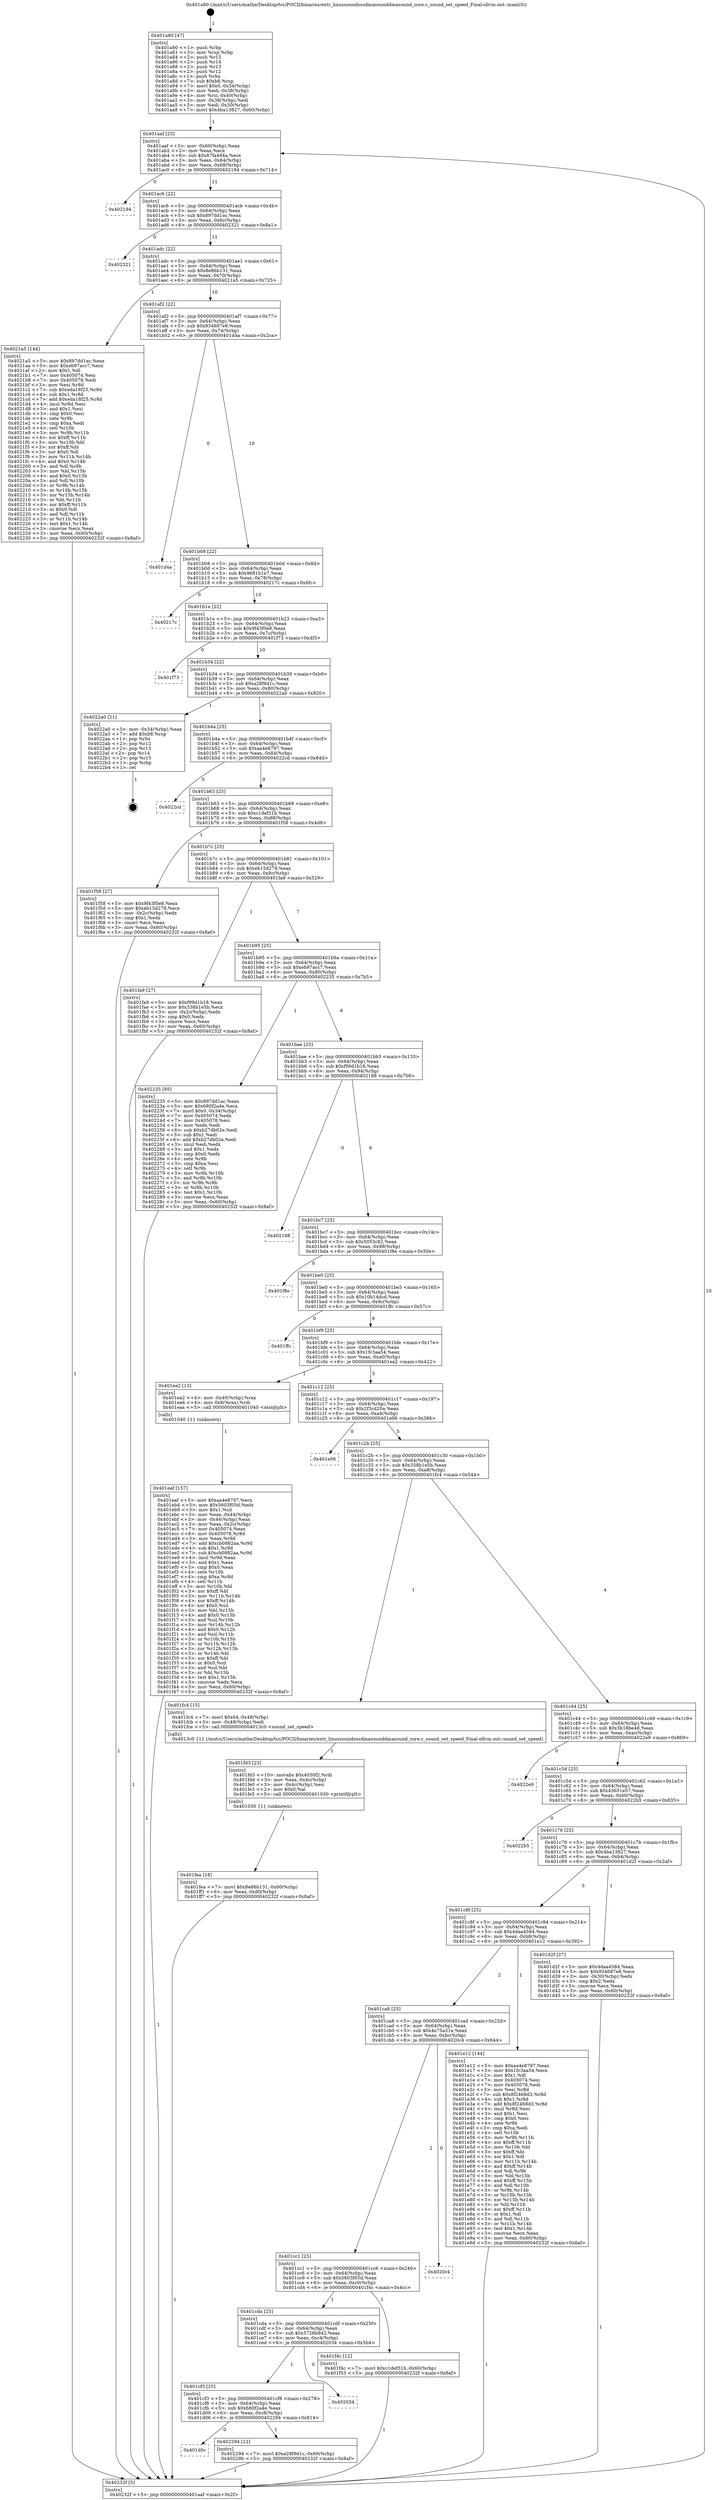digraph "0x401a80" {
  label = "0x401a80 (/mnt/c/Users/mathe/Desktop/tcc/POCII/binaries/extr_linuxsoundossdmasounddmasound_core.c_sound_set_speed_Final-ollvm.out::main(0))"
  labelloc = "t"
  node[shape=record]

  Entry [label="",width=0.3,height=0.3,shape=circle,fillcolor=black,style=filled]
  "0x401aaf" [label="{
     0x401aaf [23]\l
     | [instrs]\l
     &nbsp;&nbsp;0x401aaf \<+3\>: mov -0x60(%rbp),%eax\l
     &nbsp;&nbsp;0x401ab2 \<+2\>: mov %eax,%ecx\l
     &nbsp;&nbsp;0x401ab4 \<+6\>: sub $0x87fa494a,%ecx\l
     &nbsp;&nbsp;0x401aba \<+3\>: mov %eax,-0x64(%rbp)\l
     &nbsp;&nbsp;0x401abd \<+3\>: mov %ecx,-0x68(%rbp)\l
     &nbsp;&nbsp;0x401ac0 \<+6\>: je 0000000000402194 \<main+0x714\>\l
  }"]
  "0x402194" [label="{
     0x402194\l
  }", style=dashed]
  "0x401ac6" [label="{
     0x401ac6 [22]\l
     | [instrs]\l
     &nbsp;&nbsp;0x401ac6 \<+5\>: jmp 0000000000401acb \<main+0x4b\>\l
     &nbsp;&nbsp;0x401acb \<+3\>: mov -0x64(%rbp),%eax\l
     &nbsp;&nbsp;0x401ace \<+5\>: sub $0x897dd1ac,%eax\l
     &nbsp;&nbsp;0x401ad3 \<+3\>: mov %eax,-0x6c(%rbp)\l
     &nbsp;&nbsp;0x401ad6 \<+6\>: je 0000000000402321 \<main+0x8a1\>\l
  }"]
  Exit [label="",width=0.3,height=0.3,shape=circle,fillcolor=black,style=filled,peripheries=2]
  "0x402321" [label="{
     0x402321\l
  }", style=dashed]
  "0x401adc" [label="{
     0x401adc [22]\l
     | [instrs]\l
     &nbsp;&nbsp;0x401adc \<+5\>: jmp 0000000000401ae1 \<main+0x61\>\l
     &nbsp;&nbsp;0x401ae1 \<+3\>: mov -0x64(%rbp),%eax\l
     &nbsp;&nbsp;0x401ae4 \<+5\>: sub $0x8e86b131,%eax\l
     &nbsp;&nbsp;0x401ae9 \<+3\>: mov %eax,-0x70(%rbp)\l
     &nbsp;&nbsp;0x401aec \<+6\>: je 00000000004021a5 \<main+0x725\>\l
  }"]
  "0x401d0c" [label="{
     0x401d0c\l
  }", style=dashed]
  "0x4021a5" [label="{
     0x4021a5 [144]\l
     | [instrs]\l
     &nbsp;&nbsp;0x4021a5 \<+5\>: mov $0x897dd1ac,%eax\l
     &nbsp;&nbsp;0x4021aa \<+5\>: mov $0xeb97acc7,%ecx\l
     &nbsp;&nbsp;0x4021af \<+2\>: mov $0x1,%dl\l
     &nbsp;&nbsp;0x4021b1 \<+7\>: mov 0x405074,%esi\l
     &nbsp;&nbsp;0x4021b8 \<+7\>: mov 0x405078,%edi\l
     &nbsp;&nbsp;0x4021bf \<+3\>: mov %esi,%r8d\l
     &nbsp;&nbsp;0x4021c2 \<+7\>: sub $0xeda18f25,%r8d\l
     &nbsp;&nbsp;0x4021c9 \<+4\>: sub $0x1,%r8d\l
     &nbsp;&nbsp;0x4021cd \<+7\>: add $0xeda18f25,%r8d\l
     &nbsp;&nbsp;0x4021d4 \<+4\>: imul %r8d,%esi\l
     &nbsp;&nbsp;0x4021d8 \<+3\>: and $0x1,%esi\l
     &nbsp;&nbsp;0x4021db \<+3\>: cmp $0x0,%esi\l
     &nbsp;&nbsp;0x4021de \<+4\>: sete %r9b\l
     &nbsp;&nbsp;0x4021e2 \<+3\>: cmp $0xa,%edi\l
     &nbsp;&nbsp;0x4021e5 \<+4\>: setl %r10b\l
     &nbsp;&nbsp;0x4021e9 \<+3\>: mov %r9b,%r11b\l
     &nbsp;&nbsp;0x4021ec \<+4\>: xor $0xff,%r11b\l
     &nbsp;&nbsp;0x4021f0 \<+3\>: mov %r10b,%bl\l
     &nbsp;&nbsp;0x4021f3 \<+3\>: xor $0xff,%bl\l
     &nbsp;&nbsp;0x4021f6 \<+3\>: xor $0x0,%dl\l
     &nbsp;&nbsp;0x4021f9 \<+3\>: mov %r11b,%r14b\l
     &nbsp;&nbsp;0x4021fc \<+4\>: and $0x0,%r14b\l
     &nbsp;&nbsp;0x402200 \<+3\>: and %dl,%r9b\l
     &nbsp;&nbsp;0x402203 \<+3\>: mov %bl,%r15b\l
     &nbsp;&nbsp;0x402206 \<+4\>: and $0x0,%r15b\l
     &nbsp;&nbsp;0x40220a \<+3\>: and %dl,%r10b\l
     &nbsp;&nbsp;0x40220d \<+3\>: or %r9b,%r14b\l
     &nbsp;&nbsp;0x402210 \<+3\>: or %r10b,%r15b\l
     &nbsp;&nbsp;0x402213 \<+3\>: xor %r15b,%r14b\l
     &nbsp;&nbsp;0x402216 \<+3\>: or %bl,%r11b\l
     &nbsp;&nbsp;0x402219 \<+4\>: xor $0xff,%r11b\l
     &nbsp;&nbsp;0x40221d \<+3\>: or $0x0,%dl\l
     &nbsp;&nbsp;0x402220 \<+3\>: and %dl,%r11b\l
     &nbsp;&nbsp;0x402223 \<+3\>: or %r11b,%r14b\l
     &nbsp;&nbsp;0x402226 \<+4\>: test $0x1,%r14b\l
     &nbsp;&nbsp;0x40222a \<+3\>: cmovne %ecx,%eax\l
     &nbsp;&nbsp;0x40222d \<+3\>: mov %eax,-0x60(%rbp)\l
     &nbsp;&nbsp;0x402230 \<+5\>: jmp 000000000040232f \<main+0x8af\>\l
  }"]
  "0x401af2" [label="{
     0x401af2 [22]\l
     | [instrs]\l
     &nbsp;&nbsp;0x401af2 \<+5\>: jmp 0000000000401af7 \<main+0x77\>\l
     &nbsp;&nbsp;0x401af7 \<+3\>: mov -0x64(%rbp),%eax\l
     &nbsp;&nbsp;0x401afa \<+5\>: sub $0x934687e8,%eax\l
     &nbsp;&nbsp;0x401aff \<+3\>: mov %eax,-0x74(%rbp)\l
     &nbsp;&nbsp;0x401b02 \<+6\>: je 0000000000401d4a \<main+0x2ca\>\l
  }"]
  "0x402294" [label="{
     0x402294 [12]\l
     | [instrs]\l
     &nbsp;&nbsp;0x402294 \<+7\>: movl $0xa28f9d1c,-0x60(%rbp)\l
     &nbsp;&nbsp;0x40229b \<+5\>: jmp 000000000040232f \<main+0x8af\>\l
  }"]
  "0x401d4a" [label="{
     0x401d4a\l
  }", style=dashed]
  "0x401b08" [label="{
     0x401b08 [22]\l
     | [instrs]\l
     &nbsp;&nbsp;0x401b08 \<+5\>: jmp 0000000000401b0d \<main+0x8d\>\l
     &nbsp;&nbsp;0x401b0d \<+3\>: mov -0x64(%rbp),%eax\l
     &nbsp;&nbsp;0x401b10 \<+5\>: sub $0x9681b1e7,%eax\l
     &nbsp;&nbsp;0x401b15 \<+3\>: mov %eax,-0x78(%rbp)\l
     &nbsp;&nbsp;0x401b18 \<+6\>: je 000000000040217c \<main+0x6fc\>\l
  }"]
  "0x401cf3" [label="{
     0x401cf3 [25]\l
     | [instrs]\l
     &nbsp;&nbsp;0x401cf3 \<+5\>: jmp 0000000000401cf8 \<main+0x278\>\l
     &nbsp;&nbsp;0x401cf8 \<+3\>: mov -0x64(%rbp),%eax\l
     &nbsp;&nbsp;0x401cfb \<+5\>: sub $0x680f2a4e,%eax\l
     &nbsp;&nbsp;0x401d00 \<+6\>: mov %eax,-0xc8(%rbp)\l
     &nbsp;&nbsp;0x401d06 \<+6\>: je 0000000000402294 \<main+0x814\>\l
  }"]
  "0x40217c" [label="{
     0x40217c\l
  }", style=dashed]
  "0x401b1e" [label="{
     0x401b1e [22]\l
     | [instrs]\l
     &nbsp;&nbsp;0x401b1e \<+5\>: jmp 0000000000401b23 \<main+0xa3\>\l
     &nbsp;&nbsp;0x401b23 \<+3\>: mov -0x64(%rbp),%eax\l
     &nbsp;&nbsp;0x401b26 \<+5\>: sub $0x9f43f0e8,%eax\l
     &nbsp;&nbsp;0x401b2b \<+3\>: mov %eax,-0x7c(%rbp)\l
     &nbsp;&nbsp;0x401b2e \<+6\>: je 0000000000401f73 \<main+0x4f3\>\l
  }"]
  "0x402034" [label="{
     0x402034\l
  }", style=dashed]
  "0x401f73" [label="{
     0x401f73\l
  }", style=dashed]
  "0x401b34" [label="{
     0x401b34 [22]\l
     | [instrs]\l
     &nbsp;&nbsp;0x401b34 \<+5\>: jmp 0000000000401b39 \<main+0xb9\>\l
     &nbsp;&nbsp;0x401b39 \<+3\>: mov -0x64(%rbp),%eax\l
     &nbsp;&nbsp;0x401b3c \<+5\>: sub $0xa28f9d1c,%eax\l
     &nbsp;&nbsp;0x401b41 \<+3\>: mov %eax,-0x80(%rbp)\l
     &nbsp;&nbsp;0x401b44 \<+6\>: je 00000000004022a0 \<main+0x820\>\l
  }"]
  "0x401fea" [label="{
     0x401fea [18]\l
     | [instrs]\l
     &nbsp;&nbsp;0x401fea \<+7\>: movl $0x8e86b131,-0x60(%rbp)\l
     &nbsp;&nbsp;0x401ff1 \<+6\>: mov %eax,-0xd0(%rbp)\l
     &nbsp;&nbsp;0x401ff7 \<+5\>: jmp 000000000040232f \<main+0x8af\>\l
  }"]
  "0x4022a0" [label="{
     0x4022a0 [21]\l
     | [instrs]\l
     &nbsp;&nbsp;0x4022a0 \<+3\>: mov -0x34(%rbp),%eax\l
     &nbsp;&nbsp;0x4022a3 \<+7\>: add $0xb8,%rsp\l
     &nbsp;&nbsp;0x4022aa \<+1\>: pop %rbx\l
     &nbsp;&nbsp;0x4022ab \<+2\>: pop %r12\l
     &nbsp;&nbsp;0x4022ad \<+2\>: pop %r13\l
     &nbsp;&nbsp;0x4022af \<+2\>: pop %r14\l
     &nbsp;&nbsp;0x4022b1 \<+2\>: pop %r15\l
     &nbsp;&nbsp;0x4022b3 \<+1\>: pop %rbp\l
     &nbsp;&nbsp;0x4022b4 \<+1\>: ret\l
  }"]
  "0x401b4a" [label="{
     0x401b4a [25]\l
     | [instrs]\l
     &nbsp;&nbsp;0x401b4a \<+5\>: jmp 0000000000401b4f \<main+0xcf\>\l
     &nbsp;&nbsp;0x401b4f \<+3\>: mov -0x64(%rbp),%eax\l
     &nbsp;&nbsp;0x401b52 \<+5\>: sub $0xaa4e8797,%eax\l
     &nbsp;&nbsp;0x401b57 \<+6\>: mov %eax,-0x84(%rbp)\l
     &nbsp;&nbsp;0x401b5d \<+6\>: je 00000000004022cd \<main+0x84d\>\l
  }"]
  "0x401fd3" [label="{
     0x401fd3 [23]\l
     | [instrs]\l
     &nbsp;&nbsp;0x401fd3 \<+10\>: movabs $0x4030f2,%rdi\l
     &nbsp;&nbsp;0x401fdd \<+3\>: mov %eax,-0x4c(%rbp)\l
     &nbsp;&nbsp;0x401fe0 \<+3\>: mov -0x4c(%rbp),%esi\l
     &nbsp;&nbsp;0x401fe3 \<+2\>: mov $0x0,%al\l
     &nbsp;&nbsp;0x401fe5 \<+5\>: call 0000000000401030 \<printf@plt\>\l
     | [calls]\l
     &nbsp;&nbsp;0x401030 \{1\} (unknown)\l
  }"]
  "0x4022cd" [label="{
     0x4022cd\l
  }", style=dashed]
  "0x401b63" [label="{
     0x401b63 [25]\l
     | [instrs]\l
     &nbsp;&nbsp;0x401b63 \<+5\>: jmp 0000000000401b68 \<main+0xe8\>\l
     &nbsp;&nbsp;0x401b68 \<+3\>: mov -0x64(%rbp),%eax\l
     &nbsp;&nbsp;0x401b6b \<+5\>: sub $0xc1def31b,%eax\l
     &nbsp;&nbsp;0x401b70 \<+6\>: mov %eax,-0x88(%rbp)\l
     &nbsp;&nbsp;0x401b76 \<+6\>: je 0000000000401f58 \<main+0x4d8\>\l
  }"]
  "0x401cda" [label="{
     0x401cda [25]\l
     | [instrs]\l
     &nbsp;&nbsp;0x401cda \<+5\>: jmp 0000000000401cdf \<main+0x25f\>\l
     &nbsp;&nbsp;0x401cdf \<+3\>: mov -0x64(%rbp),%eax\l
     &nbsp;&nbsp;0x401ce2 \<+5\>: sub $0x5728b942,%eax\l
     &nbsp;&nbsp;0x401ce7 \<+6\>: mov %eax,-0xc4(%rbp)\l
     &nbsp;&nbsp;0x401ced \<+6\>: je 0000000000402034 \<main+0x5b4\>\l
  }"]
  "0x401f58" [label="{
     0x401f58 [27]\l
     | [instrs]\l
     &nbsp;&nbsp;0x401f58 \<+5\>: mov $0x9f43f0e8,%eax\l
     &nbsp;&nbsp;0x401f5d \<+5\>: mov $0xeb15d279,%ecx\l
     &nbsp;&nbsp;0x401f62 \<+3\>: mov -0x2c(%rbp),%edx\l
     &nbsp;&nbsp;0x401f65 \<+3\>: cmp $0x1,%edx\l
     &nbsp;&nbsp;0x401f68 \<+3\>: cmovl %ecx,%eax\l
     &nbsp;&nbsp;0x401f6b \<+3\>: mov %eax,-0x60(%rbp)\l
     &nbsp;&nbsp;0x401f6e \<+5\>: jmp 000000000040232f \<main+0x8af\>\l
  }"]
  "0x401b7c" [label="{
     0x401b7c [25]\l
     | [instrs]\l
     &nbsp;&nbsp;0x401b7c \<+5\>: jmp 0000000000401b81 \<main+0x101\>\l
     &nbsp;&nbsp;0x401b81 \<+3\>: mov -0x64(%rbp),%eax\l
     &nbsp;&nbsp;0x401b84 \<+5\>: sub $0xeb15d279,%eax\l
     &nbsp;&nbsp;0x401b89 \<+6\>: mov %eax,-0x8c(%rbp)\l
     &nbsp;&nbsp;0x401b8f \<+6\>: je 0000000000401fa9 \<main+0x529\>\l
  }"]
  "0x401f4c" [label="{
     0x401f4c [12]\l
     | [instrs]\l
     &nbsp;&nbsp;0x401f4c \<+7\>: movl $0xc1def31b,-0x60(%rbp)\l
     &nbsp;&nbsp;0x401f53 \<+5\>: jmp 000000000040232f \<main+0x8af\>\l
  }"]
  "0x401fa9" [label="{
     0x401fa9 [27]\l
     | [instrs]\l
     &nbsp;&nbsp;0x401fa9 \<+5\>: mov $0xf99d1b18,%eax\l
     &nbsp;&nbsp;0x401fae \<+5\>: mov $0x338b1e5b,%ecx\l
     &nbsp;&nbsp;0x401fb3 \<+3\>: mov -0x2c(%rbp),%edx\l
     &nbsp;&nbsp;0x401fb6 \<+3\>: cmp $0x0,%edx\l
     &nbsp;&nbsp;0x401fb9 \<+3\>: cmove %ecx,%eax\l
     &nbsp;&nbsp;0x401fbc \<+3\>: mov %eax,-0x60(%rbp)\l
     &nbsp;&nbsp;0x401fbf \<+5\>: jmp 000000000040232f \<main+0x8af\>\l
  }"]
  "0x401b95" [label="{
     0x401b95 [25]\l
     | [instrs]\l
     &nbsp;&nbsp;0x401b95 \<+5\>: jmp 0000000000401b9a \<main+0x11a\>\l
     &nbsp;&nbsp;0x401b9a \<+3\>: mov -0x64(%rbp),%eax\l
     &nbsp;&nbsp;0x401b9d \<+5\>: sub $0xeb97acc7,%eax\l
     &nbsp;&nbsp;0x401ba2 \<+6\>: mov %eax,-0x90(%rbp)\l
     &nbsp;&nbsp;0x401ba8 \<+6\>: je 0000000000402235 \<main+0x7b5\>\l
  }"]
  "0x401cc1" [label="{
     0x401cc1 [25]\l
     | [instrs]\l
     &nbsp;&nbsp;0x401cc1 \<+5\>: jmp 0000000000401cc6 \<main+0x246\>\l
     &nbsp;&nbsp;0x401cc6 \<+3\>: mov -0x64(%rbp),%eax\l
     &nbsp;&nbsp;0x401cc9 \<+5\>: sub $0x5603f05d,%eax\l
     &nbsp;&nbsp;0x401cce \<+6\>: mov %eax,-0xc0(%rbp)\l
     &nbsp;&nbsp;0x401cd4 \<+6\>: je 0000000000401f4c \<main+0x4cc\>\l
  }"]
  "0x402235" [label="{
     0x402235 [95]\l
     | [instrs]\l
     &nbsp;&nbsp;0x402235 \<+5\>: mov $0x897dd1ac,%eax\l
     &nbsp;&nbsp;0x40223a \<+5\>: mov $0x680f2a4e,%ecx\l
     &nbsp;&nbsp;0x40223f \<+7\>: movl $0x0,-0x34(%rbp)\l
     &nbsp;&nbsp;0x402246 \<+7\>: mov 0x405074,%edx\l
     &nbsp;&nbsp;0x40224d \<+7\>: mov 0x405078,%esi\l
     &nbsp;&nbsp;0x402254 \<+2\>: mov %edx,%edi\l
     &nbsp;&nbsp;0x402256 \<+6\>: sub $0xb27db02e,%edi\l
     &nbsp;&nbsp;0x40225c \<+3\>: sub $0x1,%edi\l
     &nbsp;&nbsp;0x40225f \<+6\>: add $0xb27db02e,%edi\l
     &nbsp;&nbsp;0x402265 \<+3\>: imul %edi,%edx\l
     &nbsp;&nbsp;0x402268 \<+3\>: and $0x1,%edx\l
     &nbsp;&nbsp;0x40226b \<+3\>: cmp $0x0,%edx\l
     &nbsp;&nbsp;0x40226e \<+4\>: sete %r8b\l
     &nbsp;&nbsp;0x402272 \<+3\>: cmp $0xa,%esi\l
     &nbsp;&nbsp;0x402275 \<+4\>: setl %r9b\l
     &nbsp;&nbsp;0x402279 \<+3\>: mov %r8b,%r10b\l
     &nbsp;&nbsp;0x40227c \<+3\>: and %r9b,%r10b\l
     &nbsp;&nbsp;0x40227f \<+3\>: xor %r9b,%r8b\l
     &nbsp;&nbsp;0x402282 \<+3\>: or %r8b,%r10b\l
     &nbsp;&nbsp;0x402285 \<+4\>: test $0x1,%r10b\l
     &nbsp;&nbsp;0x402289 \<+3\>: cmovne %ecx,%eax\l
     &nbsp;&nbsp;0x40228c \<+3\>: mov %eax,-0x60(%rbp)\l
     &nbsp;&nbsp;0x40228f \<+5\>: jmp 000000000040232f \<main+0x8af\>\l
  }"]
  "0x401bae" [label="{
     0x401bae [25]\l
     | [instrs]\l
     &nbsp;&nbsp;0x401bae \<+5\>: jmp 0000000000401bb3 \<main+0x133\>\l
     &nbsp;&nbsp;0x401bb3 \<+3\>: mov -0x64(%rbp),%eax\l
     &nbsp;&nbsp;0x401bb6 \<+5\>: sub $0xf99d1b18,%eax\l
     &nbsp;&nbsp;0x401bbb \<+6\>: mov %eax,-0x94(%rbp)\l
     &nbsp;&nbsp;0x401bc1 \<+6\>: je 0000000000402188 \<main+0x708\>\l
  }"]
  "0x4020c4" [label="{
     0x4020c4\l
  }", style=dashed]
  "0x402188" [label="{
     0x402188\l
  }", style=dashed]
  "0x401bc7" [label="{
     0x401bc7 [25]\l
     | [instrs]\l
     &nbsp;&nbsp;0x401bc7 \<+5\>: jmp 0000000000401bcc \<main+0x14c\>\l
     &nbsp;&nbsp;0x401bcc \<+3\>: mov -0x64(%rbp),%eax\l
     &nbsp;&nbsp;0x401bcf \<+5\>: sub $0x5053c92,%eax\l
     &nbsp;&nbsp;0x401bd4 \<+6\>: mov %eax,-0x98(%rbp)\l
     &nbsp;&nbsp;0x401bda \<+6\>: je 0000000000401f8e \<main+0x50e\>\l
  }"]
  "0x401eaf" [label="{
     0x401eaf [157]\l
     | [instrs]\l
     &nbsp;&nbsp;0x401eaf \<+5\>: mov $0xaa4e8797,%ecx\l
     &nbsp;&nbsp;0x401eb4 \<+5\>: mov $0x5603f05d,%edx\l
     &nbsp;&nbsp;0x401eb9 \<+3\>: mov $0x1,%sil\l
     &nbsp;&nbsp;0x401ebc \<+3\>: mov %eax,-0x44(%rbp)\l
     &nbsp;&nbsp;0x401ebf \<+3\>: mov -0x44(%rbp),%eax\l
     &nbsp;&nbsp;0x401ec2 \<+3\>: mov %eax,-0x2c(%rbp)\l
     &nbsp;&nbsp;0x401ec5 \<+7\>: mov 0x405074,%eax\l
     &nbsp;&nbsp;0x401ecc \<+8\>: mov 0x405078,%r8d\l
     &nbsp;&nbsp;0x401ed4 \<+3\>: mov %eax,%r9d\l
     &nbsp;&nbsp;0x401ed7 \<+7\>: add $0xcb0882aa,%r9d\l
     &nbsp;&nbsp;0x401ede \<+4\>: sub $0x1,%r9d\l
     &nbsp;&nbsp;0x401ee2 \<+7\>: sub $0xcb0882aa,%r9d\l
     &nbsp;&nbsp;0x401ee9 \<+4\>: imul %r9d,%eax\l
     &nbsp;&nbsp;0x401eed \<+3\>: and $0x1,%eax\l
     &nbsp;&nbsp;0x401ef0 \<+3\>: cmp $0x0,%eax\l
     &nbsp;&nbsp;0x401ef3 \<+4\>: sete %r10b\l
     &nbsp;&nbsp;0x401ef7 \<+4\>: cmp $0xa,%r8d\l
     &nbsp;&nbsp;0x401efb \<+4\>: setl %r11b\l
     &nbsp;&nbsp;0x401eff \<+3\>: mov %r10b,%bl\l
     &nbsp;&nbsp;0x401f02 \<+3\>: xor $0xff,%bl\l
     &nbsp;&nbsp;0x401f05 \<+3\>: mov %r11b,%r14b\l
     &nbsp;&nbsp;0x401f08 \<+4\>: xor $0xff,%r14b\l
     &nbsp;&nbsp;0x401f0c \<+4\>: xor $0x0,%sil\l
     &nbsp;&nbsp;0x401f10 \<+3\>: mov %bl,%r15b\l
     &nbsp;&nbsp;0x401f13 \<+4\>: and $0x0,%r15b\l
     &nbsp;&nbsp;0x401f17 \<+3\>: and %sil,%r10b\l
     &nbsp;&nbsp;0x401f1a \<+3\>: mov %r14b,%r12b\l
     &nbsp;&nbsp;0x401f1d \<+4\>: and $0x0,%r12b\l
     &nbsp;&nbsp;0x401f21 \<+3\>: and %sil,%r11b\l
     &nbsp;&nbsp;0x401f24 \<+3\>: or %r10b,%r15b\l
     &nbsp;&nbsp;0x401f27 \<+3\>: or %r11b,%r12b\l
     &nbsp;&nbsp;0x401f2a \<+3\>: xor %r12b,%r15b\l
     &nbsp;&nbsp;0x401f2d \<+3\>: or %r14b,%bl\l
     &nbsp;&nbsp;0x401f30 \<+3\>: xor $0xff,%bl\l
     &nbsp;&nbsp;0x401f33 \<+4\>: or $0x0,%sil\l
     &nbsp;&nbsp;0x401f37 \<+3\>: and %sil,%bl\l
     &nbsp;&nbsp;0x401f3a \<+3\>: or %bl,%r15b\l
     &nbsp;&nbsp;0x401f3d \<+4\>: test $0x1,%r15b\l
     &nbsp;&nbsp;0x401f41 \<+3\>: cmovne %edx,%ecx\l
     &nbsp;&nbsp;0x401f44 \<+3\>: mov %ecx,-0x60(%rbp)\l
     &nbsp;&nbsp;0x401f47 \<+5\>: jmp 000000000040232f \<main+0x8af\>\l
  }"]
  "0x401f8e" [label="{
     0x401f8e\l
  }", style=dashed]
  "0x401be0" [label="{
     0x401be0 [25]\l
     | [instrs]\l
     &nbsp;&nbsp;0x401be0 \<+5\>: jmp 0000000000401be5 \<main+0x165\>\l
     &nbsp;&nbsp;0x401be5 \<+3\>: mov -0x64(%rbp),%eax\l
     &nbsp;&nbsp;0x401be8 \<+5\>: sub $0x10b14dcd,%eax\l
     &nbsp;&nbsp;0x401bed \<+6\>: mov %eax,-0x9c(%rbp)\l
     &nbsp;&nbsp;0x401bf3 \<+6\>: je 0000000000401ffc \<main+0x57c\>\l
  }"]
  "0x401ca8" [label="{
     0x401ca8 [25]\l
     | [instrs]\l
     &nbsp;&nbsp;0x401ca8 \<+5\>: jmp 0000000000401cad \<main+0x22d\>\l
     &nbsp;&nbsp;0x401cad \<+3\>: mov -0x64(%rbp),%eax\l
     &nbsp;&nbsp;0x401cb0 \<+5\>: sub $0x4e75a31e,%eax\l
     &nbsp;&nbsp;0x401cb5 \<+6\>: mov %eax,-0xbc(%rbp)\l
     &nbsp;&nbsp;0x401cbb \<+6\>: je 00000000004020c4 \<main+0x644\>\l
  }"]
  "0x401ffc" [label="{
     0x401ffc\l
  }", style=dashed]
  "0x401bf9" [label="{
     0x401bf9 [25]\l
     | [instrs]\l
     &nbsp;&nbsp;0x401bf9 \<+5\>: jmp 0000000000401bfe \<main+0x17e\>\l
     &nbsp;&nbsp;0x401bfe \<+3\>: mov -0x64(%rbp),%eax\l
     &nbsp;&nbsp;0x401c01 \<+5\>: sub $0x1fc3aa54,%eax\l
     &nbsp;&nbsp;0x401c06 \<+6\>: mov %eax,-0xa0(%rbp)\l
     &nbsp;&nbsp;0x401c0c \<+6\>: je 0000000000401ea2 \<main+0x422\>\l
  }"]
  "0x401e12" [label="{
     0x401e12 [144]\l
     | [instrs]\l
     &nbsp;&nbsp;0x401e12 \<+5\>: mov $0xaa4e8797,%eax\l
     &nbsp;&nbsp;0x401e17 \<+5\>: mov $0x1fc3aa54,%ecx\l
     &nbsp;&nbsp;0x401e1c \<+2\>: mov $0x1,%dl\l
     &nbsp;&nbsp;0x401e1e \<+7\>: mov 0x405074,%esi\l
     &nbsp;&nbsp;0x401e25 \<+7\>: mov 0x405078,%edi\l
     &nbsp;&nbsp;0x401e2c \<+3\>: mov %esi,%r8d\l
     &nbsp;&nbsp;0x401e2f \<+7\>: sub $0x8f2468d3,%r8d\l
     &nbsp;&nbsp;0x401e36 \<+4\>: sub $0x1,%r8d\l
     &nbsp;&nbsp;0x401e3a \<+7\>: add $0x8f2468d3,%r8d\l
     &nbsp;&nbsp;0x401e41 \<+4\>: imul %r8d,%esi\l
     &nbsp;&nbsp;0x401e45 \<+3\>: and $0x1,%esi\l
     &nbsp;&nbsp;0x401e48 \<+3\>: cmp $0x0,%esi\l
     &nbsp;&nbsp;0x401e4b \<+4\>: sete %r9b\l
     &nbsp;&nbsp;0x401e4f \<+3\>: cmp $0xa,%edi\l
     &nbsp;&nbsp;0x401e52 \<+4\>: setl %r10b\l
     &nbsp;&nbsp;0x401e56 \<+3\>: mov %r9b,%r11b\l
     &nbsp;&nbsp;0x401e59 \<+4\>: xor $0xff,%r11b\l
     &nbsp;&nbsp;0x401e5d \<+3\>: mov %r10b,%bl\l
     &nbsp;&nbsp;0x401e60 \<+3\>: xor $0xff,%bl\l
     &nbsp;&nbsp;0x401e63 \<+3\>: xor $0x1,%dl\l
     &nbsp;&nbsp;0x401e66 \<+3\>: mov %r11b,%r14b\l
     &nbsp;&nbsp;0x401e69 \<+4\>: and $0xff,%r14b\l
     &nbsp;&nbsp;0x401e6d \<+3\>: and %dl,%r9b\l
     &nbsp;&nbsp;0x401e70 \<+3\>: mov %bl,%r15b\l
     &nbsp;&nbsp;0x401e73 \<+4\>: and $0xff,%r15b\l
     &nbsp;&nbsp;0x401e77 \<+3\>: and %dl,%r10b\l
     &nbsp;&nbsp;0x401e7a \<+3\>: or %r9b,%r14b\l
     &nbsp;&nbsp;0x401e7d \<+3\>: or %r10b,%r15b\l
     &nbsp;&nbsp;0x401e80 \<+3\>: xor %r15b,%r14b\l
     &nbsp;&nbsp;0x401e83 \<+3\>: or %bl,%r11b\l
     &nbsp;&nbsp;0x401e86 \<+4\>: xor $0xff,%r11b\l
     &nbsp;&nbsp;0x401e8a \<+3\>: or $0x1,%dl\l
     &nbsp;&nbsp;0x401e8d \<+3\>: and %dl,%r11b\l
     &nbsp;&nbsp;0x401e90 \<+3\>: or %r11b,%r14b\l
     &nbsp;&nbsp;0x401e93 \<+4\>: test $0x1,%r14b\l
     &nbsp;&nbsp;0x401e97 \<+3\>: cmovne %ecx,%eax\l
     &nbsp;&nbsp;0x401e9a \<+3\>: mov %eax,-0x60(%rbp)\l
     &nbsp;&nbsp;0x401e9d \<+5\>: jmp 000000000040232f \<main+0x8af\>\l
  }"]
  "0x401ea2" [label="{
     0x401ea2 [13]\l
     | [instrs]\l
     &nbsp;&nbsp;0x401ea2 \<+4\>: mov -0x40(%rbp),%rax\l
     &nbsp;&nbsp;0x401ea6 \<+4\>: mov 0x8(%rax),%rdi\l
     &nbsp;&nbsp;0x401eaa \<+5\>: call 0000000000401040 \<atoi@plt\>\l
     | [calls]\l
     &nbsp;&nbsp;0x401040 \{1\} (unknown)\l
  }"]
  "0x401c12" [label="{
     0x401c12 [25]\l
     | [instrs]\l
     &nbsp;&nbsp;0x401c12 \<+5\>: jmp 0000000000401c17 \<main+0x197\>\l
     &nbsp;&nbsp;0x401c17 \<+3\>: mov -0x64(%rbp),%eax\l
     &nbsp;&nbsp;0x401c1a \<+5\>: sub $0x2f3cd20a,%eax\l
     &nbsp;&nbsp;0x401c1f \<+6\>: mov %eax,-0xa4(%rbp)\l
     &nbsp;&nbsp;0x401c25 \<+6\>: je 0000000000401e06 \<main+0x386\>\l
  }"]
  "0x401a80" [label="{
     0x401a80 [47]\l
     | [instrs]\l
     &nbsp;&nbsp;0x401a80 \<+1\>: push %rbp\l
     &nbsp;&nbsp;0x401a81 \<+3\>: mov %rsp,%rbp\l
     &nbsp;&nbsp;0x401a84 \<+2\>: push %r15\l
     &nbsp;&nbsp;0x401a86 \<+2\>: push %r14\l
     &nbsp;&nbsp;0x401a88 \<+2\>: push %r13\l
     &nbsp;&nbsp;0x401a8a \<+2\>: push %r12\l
     &nbsp;&nbsp;0x401a8c \<+1\>: push %rbx\l
     &nbsp;&nbsp;0x401a8d \<+7\>: sub $0xb8,%rsp\l
     &nbsp;&nbsp;0x401a94 \<+7\>: movl $0x0,-0x34(%rbp)\l
     &nbsp;&nbsp;0x401a9b \<+3\>: mov %edi,-0x38(%rbp)\l
     &nbsp;&nbsp;0x401a9e \<+4\>: mov %rsi,-0x40(%rbp)\l
     &nbsp;&nbsp;0x401aa2 \<+3\>: mov -0x38(%rbp),%edi\l
     &nbsp;&nbsp;0x401aa5 \<+3\>: mov %edi,-0x30(%rbp)\l
     &nbsp;&nbsp;0x401aa8 \<+7\>: movl $0x4ba13827,-0x60(%rbp)\l
  }"]
  "0x401e06" [label="{
     0x401e06\l
  }", style=dashed]
  "0x401c2b" [label="{
     0x401c2b [25]\l
     | [instrs]\l
     &nbsp;&nbsp;0x401c2b \<+5\>: jmp 0000000000401c30 \<main+0x1b0\>\l
     &nbsp;&nbsp;0x401c30 \<+3\>: mov -0x64(%rbp),%eax\l
     &nbsp;&nbsp;0x401c33 \<+5\>: sub $0x338b1e5b,%eax\l
     &nbsp;&nbsp;0x401c38 \<+6\>: mov %eax,-0xa8(%rbp)\l
     &nbsp;&nbsp;0x401c3e \<+6\>: je 0000000000401fc4 \<main+0x544\>\l
  }"]
  "0x40232f" [label="{
     0x40232f [5]\l
     | [instrs]\l
     &nbsp;&nbsp;0x40232f \<+5\>: jmp 0000000000401aaf \<main+0x2f\>\l
  }"]
  "0x401fc4" [label="{
     0x401fc4 [15]\l
     | [instrs]\l
     &nbsp;&nbsp;0x401fc4 \<+7\>: movl $0x64,-0x48(%rbp)\l
     &nbsp;&nbsp;0x401fcb \<+3\>: mov -0x48(%rbp),%edi\l
     &nbsp;&nbsp;0x401fce \<+5\>: call 00000000004013c0 \<sound_set_speed\>\l
     | [calls]\l
     &nbsp;&nbsp;0x4013c0 \{1\} (/mnt/c/Users/mathe/Desktop/tcc/POCII/binaries/extr_linuxsoundossdmasounddmasound_core.c_sound_set_speed_Final-ollvm.out::sound_set_speed)\l
  }"]
  "0x401c44" [label="{
     0x401c44 [25]\l
     | [instrs]\l
     &nbsp;&nbsp;0x401c44 \<+5\>: jmp 0000000000401c49 \<main+0x1c9\>\l
     &nbsp;&nbsp;0x401c49 \<+3\>: mov -0x64(%rbp),%eax\l
     &nbsp;&nbsp;0x401c4c \<+5\>: sub $0x3b18be48,%eax\l
     &nbsp;&nbsp;0x401c51 \<+6\>: mov %eax,-0xac(%rbp)\l
     &nbsp;&nbsp;0x401c57 \<+6\>: je 00000000004022e9 \<main+0x869\>\l
  }"]
  "0x401c8f" [label="{
     0x401c8f [25]\l
     | [instrs]\l
     &nbsp;&nbsp;0x401c8f \<+5\>: jmp 0000000000401c94 \<main+0x214\>\l
     &nbsp;&nbsp;0x401c94 \<+3\>: mov -0x64(%rbp),%eax\l
     &nbsp;&nbsp;0x401c97 \<+5\>: sub $0x4daa4584,%eax\l
     &nbsp;&nbsp;0x401c9c \<+6\>: mov %eax,-0xb8(%rbp)\l
     &nbsp;&nbsp;0x401ca2 \<+6\>: je 0000000000401e12 \<main+0x392\>\l
  }"]
  "0x4022e9" [label="{
     0x4022e9\l
  }", style=dashed]
  "0x401c5d" [label="{
     0x401c5d [25]\l
     | [instrs]\l
     &nbsp;&nbsp;0x401c5d \<+5\>: jmp 0000000000401c62 \<main+0x1e2\>\l
     &nbsp;&nbsp;0x401c62 \<+3\>: mov -0x64(%rbp),%eax\l
     &nbsp;&nbsp;0x401c65 \<+5\>: sub $0x43651e57,%eax\l
     &nbsp;&nbsp;0x401c6a \<+6\>: mov %eax,-0xb0(%rbp)\l
     &nbsp;&nbsp;0x401c70 \<+6\>: je 00000000004022b5 \<main+0x835\>\l
  }"]
  "0x401d2f" [label="{
     0x401d2f [27]\l
     | [instrs]\l
     &nbsp;&nbsp;0x401d2f \<+5\>: mov $0x4daa4584,%eax\l
     &nbsp;&nbsp;0x401d34 \<+5\>: mov $0x934687e8,%ecx\l
     &nbsp;&nbsp;0x401d39 \<+3\>: mov -0x30(%rbp),%edx\l
     &nbsp;&nbsp;0x401d3c \<+3\>: cmp $0x2,%edx\l
     &nbsp;&nbsp;0x401d3f \<+3\>: cmovne %ecx,%eax\l
     &nbsp;&nbsp;0x401d42 \<+3\>: mov %eax,-0x60(%rbp)\l
     &nbsp;&nbsp;0x401d45 \<+5\>: jmp 000000000040232f \<main+0x8af\>\l
  }"]
  "0x4022b5" [label="{
     0x4022b5\l
  }", style=dashed]
  "0x401c76" [label="{
     0x401c76 [25]\l
     | [instrs]\l
     &nbsp;&nbsp;0x401c76 \<+5\>: jmp 0000000000401c7b \<main+0x1fb\>\l
     &nbsp;&nbsp;0x401c7b \<+3\>: mov -0x64(%rbp),%eax\l
     &nbsp;&nbsp;0x401c7e \<+5\>: sub $0x4ba13827,%eax\l
     &nbsp;&nbsp;0x401c83 \<+6\>: mov %eax,-0xb4(%rbp)\l
     &nbsp;&nbsp;0x401c89 \<+6\>: je 0000000000401d2f \<main+0x2af\>\l
  }"]
  Entry -> "0x401a80" [label=" 1"]
  "0x401aaf" -> "0x402194" [label=" 0"]
  "0x401aaf" -> "0x401ac6" [label=" 11"]
  "0x4022a0" -> Exit [label=" 1"]
  "0x401ac6" -> "0x402321" [label=" 0"]
  "0x401ac6" -> "0x401adc" [label=" 11"]
  "0x402294" -> "0x40232f" [label=" 1"]
  "0x401adc" -> "0x4021a5" [label=" 1"]
  "0x401adc" -> "0x401af2" [label=" 10"]
  "0x401cf3" -> "0x401d0c" [label=" 0"]
  "0x401af2" -> "0x401d4a" [label=" 0"]
  "0x401af2" -> "0x401b08" [label=" 10"]
  "0x401cf3" -> "0x402294" [label=" 1"]
  "0x401b08" -> "0x40217c" [label=" 0"]
  "0x401b08" -> "0x401b1e" [label=" 10"]
  "0x401cda" -> "0x401cf3" [label=" 1"]
  "0x401b1e" -> "0x401f73" [label=" 0"]
  "0x401b1e" -> "0x401b34" [label=" 10"]
  "0x401cda" -> "0x402034" [label=" 0"]
  "0x401b34" -> "0x4022a0" [label=" 1"]
  "0x401b34" -> "0x401b4a" [label=" 9"]
  "0x402235" -> "0x40232f" [label=" 1"]
  "0x401b4a" -> "0x4022cd" [label=" 0"]
  "0x401b4a" -> "0x401b63" [label=" 9"]
  "0x4021a5" -> "0x40232f" [label=" 1"]
  "0x401b63" -> "0x401f58" [label=" 1"]
  "0x401b63" -> "0x401b7c" [label=" 8"]
  "0x401fea" -> "0x40232f" [label=" 1"]
  "0x401b7c" -> "0x401fa9" [label=" 1"]
  "0x401b7c" -> "0x401b95" [label=" 7"]
  "0x401fd3" -> "0x401fea" [label=" 1"]
  "0x401b95" -> "0x402235" [label=" 1"]
  "0x401b95" -> "0x401bae" [label=" 6"]
  "0x401fa9" -> "0x40232f" [label=" 1"]
  "0x401bae" -> "0x402188" [label=" 0"]
  "0x401bae" -> "0x401bc7" [label=" 6"]
  "0x401f58" -> "0x40232f" [label=" 1"]
  "0x401bc7" -> "0x401f8e" [label=" 0"]
  "0x401bc7" -> "0x401be0" [label=" 6"]
  "0x401cc1" -> "0x401cda" [label=" 1"]
  "0x401be0" -> "0x401ffc" [label=" 0"]
  "0x401be0" -> "0x401bf9" [label=" 6"]
  "0x401cc1" -> "0x401f4c" [label=" 1"]
  "0x401bf9" -> "0x401ea2" [label=" 1"]
  "0x401bf9" -> "0x401c12" [label=" 5"]
  "0x401fc4" -> "0x401fd3" [label=" 1"]
  "0x401c12" -> "0x401e06" [label=" 0"]
  "0x401c12" -> "0x401c2b" [label=" 5"]
  "0x401ca8" -> "0x4020c4" [label=" 0"]
  "0x401c2b" -> "0x401fc4" [label=" 1"]
  "0x401c2b" -> "0x401c44" [label=" 4"]
  "0x401f4c" -> "0x40232f" [label=" 1"]
  "0x401c44" -> "0x4022e9" [label=" 0"]
  "0x401c44" -> "0x401c5d" [label=" 4"]
  "0x401eaf" -> "0x40232f" [label=" 1"]
  "0x401c5d" -> "0x4022b5" [label=" 0"]
  "0x401c5d" -> "0x401c76" [label=" 4"]
  "0x401ea2" -> "0x401eaf" [label=" 1"]
  "0x401c76" -> "0x401d2f" [label=" 1"]
  "0x401c76" -> "0x401c8f" [label=" 3"]
  "0x401d2f" -> "0x40232f" [label=" 1"]
  "0x401a80" -> "0x401aaf" [label=" 1"]
  "0x40232f" -> "0x401aaf" [label=" 10"]
  "0x401ca8" -> "0x401cc1" [label=" 2"]
  "0x401c8f" -> "0x401e12" [label=" 1"]
  "0x401c8f" -> "0x401ca8" [label=" 2"]
  "0x401e12" -> "0x40232f" [label=" 1"]
}
